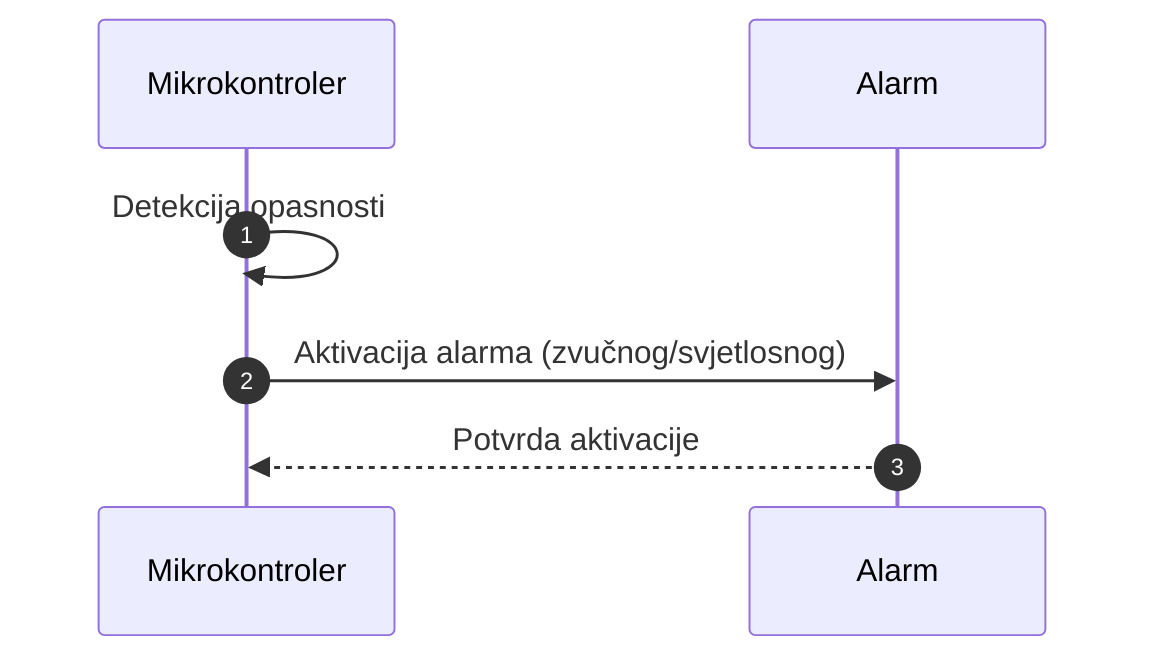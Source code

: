 sequenceDiagram
    autonumber
    participant MCU as Mikrokontroler
    participant Alarm

    MCU->>MCU: Detekcija opasnosti
    MCU->>Alarm: Aktivacija alarma (zvučnog/svjetlosnog)
    Alarm-->>MCU: Potvrda aktivacije